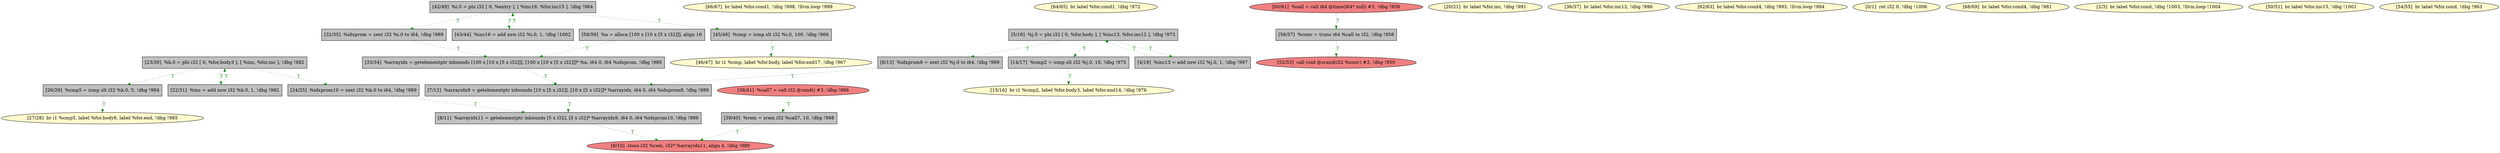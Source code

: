
digraph G {


node84 [fillcolor=grey,label="[26/29]  %cmp5 = icmp slt i32 %k.0, 5, !dbg !984",shape=rectangle,style=filled ]
node81 [fillcolor=grey,label="[14/17]  %cmp2 = icmp slt i32 %j.0, 10, !dbg !975",shape=rectangle,style=filled ]
node78 [fillcolor=lemonchiffon,label="[66/67]  br label %for.cond1, !dbg !998, !llvm.loop !999",shape=ellipse,style=filled ]
node76 [fillcolor=lemonchiffon,label="[64/65]  br label %for.cond1, !dbg !972",shape=ellipse,style=filled ]
node75 [fillcolor=lemonchiffon,label="[46/47]  br i1 %cmp, label %for.body, label %for.end17, !dbg !967",shape=ellipse,style=filled ]
node74 [fillcolor=grey,label="[24/25]  %idxprom10 = sext i32 %k.0 to i64, !dbg !989",shape=rectangle,style=filled ]
node71 [fillcolor=lemonchiffon,label="[27/28]  br i1 %cmp5, label %for.body6, label %for.end, !dbg !985",shape=ellipse,style=filled ]
node82 [fillcolor=lemonchiffon,label="[15/16]  br i1 %cmp2, label %for.body3, label %for.end14, !dbg !976",shape=ellipse,style=filled ]
node70 [fillcolor=grey,label="[43/44]  %inc16 = add nsw i32 %i.0, 1, !dbg !1002",shape=rectangle,style=filled ]
node69 [fillcolor=lightcoral,label="[60/61]  %call = call i64 @time(i64* null) #3, !dbg !958",shape=ellipse,style=filled ]
node67 [fillcolor=grey,label="[58/59]  %a = alloca [100 x [10 x [5 x i32]]], align 16",shape=rectangle,style=filled ]
node66 [fillcolor=grey,label="[56/57]  %conv = trunc i64 %call to i32, !dbg !958",shape=rectangle,style=filled ]
node55 [fillcolor=lightcoral,label="[9/10]  store i32 %rem, i32* %arrayidx11, align 4, !dbg !990",shape=ellipse,style=filled ]
node77 [fillcolor=grey,label="[5/18]  %j.0 = phi i32 [ 0, %for.body ], [ %inc13, %for.inc12 ], !dbg !973",shape=rectangle,style=filled ]
node53 [fillcolor=lemonchiffon,label="[20/21]  br label %for.inc, !dbg !991",shape=ellipse,style=filled ]
node59 [fillcolor=lemonchiffon,label="[36/37]  br label %for.inc12, !dbg !996",shape=ellipse,style=filled ]
node52 [fillcolor=grey,label="[4/19]  %inc13 = add nsw i32 %j.0, 1, !dbg !997",shape=rectangle,style=filled ]
node73 [fillcolor=lemonchiffon,label="[62/63]  br label %for.cond4, !dbg !993, !llvm.loop !994",shape=ellipse,style=filled ]
node68 [fillcolor=grey,label="[33/34]  %arrayidx = getelementptr inbounds [100 x [10 x [5 x i32]]], [100 x [10 x [5 x i32]]]* %a, i64 0, i64 %idxprom, !dbg !989",shape=rectangle,style=filled ]
node62 [fillcolor=grey,label="[42/49]  %i.0 = phi i32 [ 0, %entry ], [ %inc16, %for.inc15 ], !dbg !964",shape=rectangle,style=filled ]
node54 [fillcolor=grey,label="[22/31]  %inc = add nsw i32 %k.0, 1, !dbg !992",shape=rectangle,style=filled ]
node50 [fillcolor=lemonchiffon,label="[0/1]  ret i32 0, !dbg !1006",shape=ellipse,style=filled ]
node83 [fillcolor=lemonchiffon,label="[68/69]  br label %for.cond4, !dbg !981",shape=ellipse,style=filled ]
node51 [fillcolor=lemonchiffon,label="[2/3]  br label %for.cond, !dbg !1003, !llvm.loop !1004",shape=ellipse,style=filled ]
node57 [fillcolor=grey,label="[6/13]  %idxprom8 = sext i32 %j.0 to i64, !dbg !989",shape=rectangle,style=filled ]
node56 [fillcolor=grey,label="[7/12]  %arrayidx9 = getelementptr inbounds [10 x [5 x i32]], [10 x [5 x i32]]* %arrayidx, i64 0, i64 %idxprom8, !dbg !989",shape=rectangle,style=filled ]
node58 [fillcolor=grey,label="[32/35]  %idxprom = sext i32 %i.0 to i64, !dbg !989",shape=rectangle,style=filled ]
node60 [fillcolor=grey,label="[8/11]  %arrayidx11 = getelementptr inbounds [5 x i32], [5 x i32]* %arrayidx9, i64 0, i64 %idxprom10, !dbg !989",shape=rectangle,style=filled ]
node80 [fillcolor=grey,label="[23/30]  %k.0 = phi i32 [ 0, %for.body3 ], [ %inc, %for.inc ], !dbg !982",shape=rectangle,style=filled ]
node79 [fillcolor=grey,label="[39/40]  %rem = srem i32 %call7, 10, !dbg !988",shape=rectangle,style=filled ]
node61 [fillcolor=lightcoral,label="[38/41]  %call7 = call i32 @rand() #3, !dbg !986",shape=ellipse,style=filled ]
node72 [fillcolor=grey,label="[45/48]  %cmp = icmp slt i32 %i.0, 100, !dbg !966",shape=rectangle,style=filled ]
node63 [fillcolor=lemonchiffon,label="[50/51]  br label %for.inc15, !dbg !1001",shape=ellipse,style=filled ]
node64 [fillcolor=lightcoral,label="[52/53]  call void @srand(i32 %conv) #3, !dbg !959",shape=ellipse,style=filled ]
node65 [fillcolor=lemonchiffon,label="[54/55]  br label %for.cond, !dbg !963",shape=ellipse,style=filled ]

node68->node56 [style=dotted,color=forestgreen,label="T",fontcolor=forestgreen ]
node74->node60 [style=dotted,color=forestgreen,label="T",fontcolor=forestgreen ]
node66->node64 [style=dotted,color=forestgreen,label="T",fontcolor=forestgreen ]
node70->node62 [style=dotted,color=forestgreen,label="T",fontcolor=forestgreen ]
node62->node70 [style=dotted,color=forestgreen,label="T",fontcolor=forestgreen ]
node67->node68 [style=dotted,color=forestgreen,label="T",fontcolor=forestgreen ]
node62->node58 [style=dotted,color=forestgreen,label="T",fontcolor=forestgreen ]
node61->node79 [style=dotted,color=forestgreen,label="T",fontcolor=forestgreen ]
node57->node56 [style=dotted,color=forestgreen,label="T",fontcolor=forestgreen ]
node77->node57 [style=dotted,color=forestgreen,label="T",fontcolor=forestgreen ]
node77->node81 [style=dotted,color=forestgreen,label="T",fontcolor=forestgreen ]
node58->node68 [style=dotted,color=forestgreen,label="T",fontcolor=forestgreen ]
node84->node71 [style=dotted,color=forestgreen,label="T",fontcolor=forestgreen ]
node79->node55 [style=dotted,color=forestgreen,label="T",fontcolor=forestgreen ]
node81->node82 [style=dotted,color=forestgreen,label="T",fontcolor=forestgreen ]
node72->node75 [style=dotted,color=forestgreen,label="T",fontcolor=forestgreen ]
node80->node54 [style=dotted,color=forestgreen,label="T",fontcolor=forestgreen ]
node60->node55 [style=dotted,color=forestgreen,label="T",fontcolor=forestgreen ]
node80->node84 [style=dotted,color=forestgreen,label="T",fontcolor=forestgreen ]
node56->node60 [style=dotted,color=forestgreen,label="T",fontcolor=forestgreen ]
node77->node52 [style=dotted,color=forestgreen,label="T",fontcolor=forestgreen ]
node52->node77 [style=dotted,color=forestgreen,label="T",fontcolor=forestgreen ]
node62->node72 [style=dotted,color=forestgreen,label="T",fontcolor=forestgreen ]
node54->node80 [style=dotted,color=forestgreen,label="T",fontcolor=forestgreen ]
node69->node66 [style=dotted,color=forestgreen,label="T",fontcolor=forestgreen ]
node80->node74 [style=dotted,color=forestgreen,label="T",fontcolor=forestgreen ]


}
